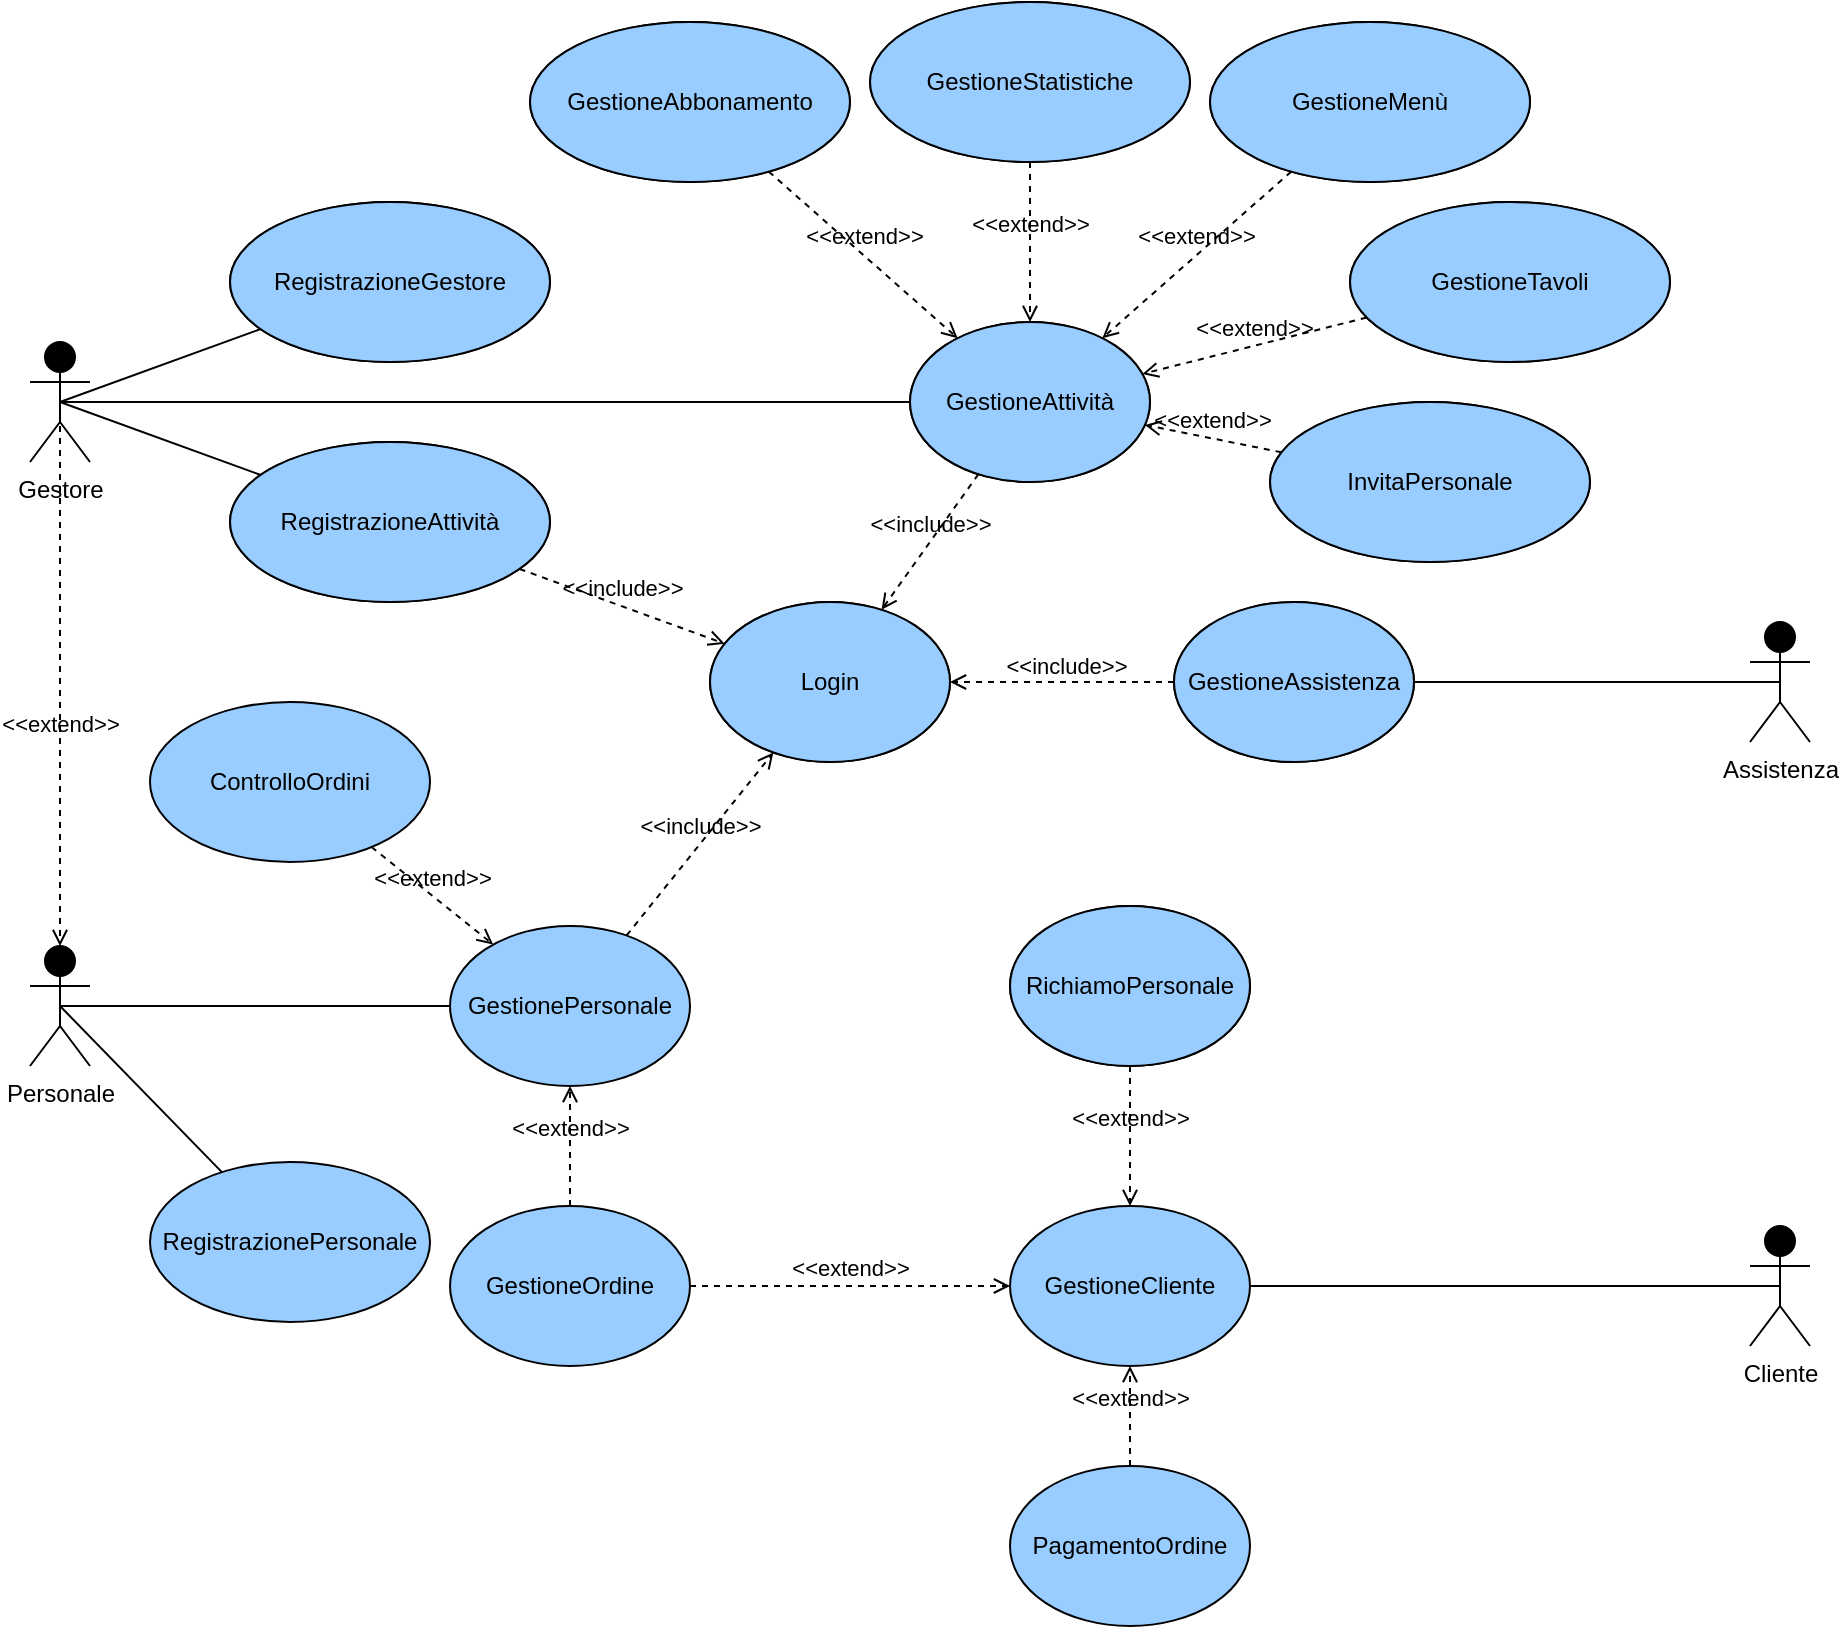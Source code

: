<mxfile version="20.3.0" type="device" pages="2"><diagram name="casi d'uso" id="m--fJ6dyBpGCZlpS3Tpc"><mxGraphModel dx="1422" dy="857" grid="1" gridSize="10" guides="1" tooltips="1" connect="1" arrows="1" fold="1" page="1" pageScale="1" pageWidth="850" pageHeight="1100" math="0" shadow="0"><root><mxCell id="R-chXvm8tJZsDjFJPD1o-0"/><mxCell id="R-chXvm8tJZsDjFJPD1o-1" parent="R-chXvm8tJZsDjFJPD1o-0"/><mxCell id="R-chXvm8tJZsDjFJPD1o-2" value="Cliente" style="shape=umlActor;html=1;verticalLabelPosition=bottom;verticalAlign=top;align=center;fillColor=#000000;" parent="R-chXvm8tJZsDjFJPD1o-1" vertex="1"><mxGeometry x="880" y="672" width="30" height="60" as="geometry"/></mxCell><mxCell id="R-chXvm8tJZsDjFJPD1o-3" value="Personale" style="shape=umlActor;html=1;verticalLabelPosition=bottom;verticalAlign=top;align=center;fillColor=#000000;" parent="R-chXvm8tJZsDjFJPD1o-1" vertex="1"><mxGeometry x="20" y="532" width="30" height="60" as="geometry"/></mxCell><mxCell id="R-chXvm8tJZsDjFJPD1o-4" value="Assistenza" style="shape=umlActor;verticalLabelPosition=bottom;verticalAlign=top;html=1;outlineConnect=0;fillColor=#000000;" parent="R-chXvm8tJZsDjFJPD1o-1" vertex="1"><mxGeometry x="880" y="370" width="30" height="60" as="geometry"/></mxCell><mxCell id="R-chXvm8tJZsDjFJPD1o-5" value="GestioneGestore" style="ellipse;whiteSpace=wrap;html=1;fillColor=#FFFFFF;" parent="R-chXvm8tJZsDjFJPD1o-1" vertex="1"><mxGeometry x="460" y="220" width="120" height="80" as="geometry"/></mxCell><mxCell id="R-chXvm8tJZsDjFJPD1o-6" value="Login" style="ellipse;whiteSpace=wrap;html=1;fillColor=#FFFFFF;" parent="R-chXvm8tJZsDjFJPD1o-1" vertex="1"><mxGeometry x="360" y="360" width="120" height="80" as="geometry"/></mxCell><mxCell id="R-chXvm8tJZsDjFJPD1o-7" value="RegistrazioneGestore" style="ellipse;whiteSpace=wrap;html=1;fillColor=#FFFFFF;" parent="R-chXvm8tJZsDjFJPD1o-1" vertex="1"><mxGeometry x="120" y="160" width="160" height="80" as="geometry"/></mxCell><mxCell id="R-chXvm8tJZsDjFJPD1o-8" value="GestionePersonale" style="ellipse;whiteSpace=wrap;html=1;fillColor=#99CCFF;" parent="R-chXvm8tJZsDjFJPD1o-1" vertex="1"><mxGeometry x="230" y="522" width="120" height="80" as="geometry"/></mxCell><mxCell id="R-chXvm8tJZsDjFJPD1o-9" value="&amp;lt;&amp;lt;include&amp;gt;&amp;gt;" style="html=1;verticalAlign=bottom;labelBackgroundColor=none;endArrow=open;endFill=0;dashed=1;rounded=0;" parent="R-chXvm8tJZsDjFJPD1o-1" source="R-chXvm8tJZsDjFJPD1o-8" target="R-chXvm8tJZsDjFJPD1o-6" edge="1"><mxGeometry width="160" relative="1" as="geometry"><mxPoint x="535" y="90" as="sourcePoint"/><mxPoint x="695" y="90" as="targetPoint"/></mxGeometry></mxCell><mxCell id="R-chXvm8tJZsDjFJPD1o-10" value="&amp;lt;&amp;lt;include&amp;gt;&amp;gt;" style="html=1;verticalAlign=bottom;labelBackgroundColor=none;endArrow=open;endFill=0;dashed=1;rounded=0;" parent="R-chXvm8tJZsDjFJPD1o-1" source="R-chXvm8tJZsDjFJPD1o-5" target="R-chXvm8tJZsDjFJPD1o-6" edge="1"><mxGeometry width="160" relative="1" as="geometry"><mxPoint x="325" y="150" as="sourcePoint"/><mxPoint x="485" y="150" as="targetPoint"/></mxGeometry></mxCell><mxCell id="R-chXvm8tJZsDjFJPD1o-11" value="" style="endArrow=none;html=1;rounded=0;entryX=0.5;entryY=0.5;entryDx=0;entryDy=0;entryPerimeter=0;" parent="R-chXvm8tJZsDjFJPD1o-1" source="R-chXvm8tJZsDjFJPD1o-5" target="R-chXvm8tJZsDjFJPD1o-38" edge="1"><mxGeometry width="50" height="50" relative="1" as="geometry"><mxPoint x="375" y="270" as="sourcePoint"/><mxPoint x="425" y="220" as="targetPoint"/></mxGeometry></mxCell><mxCell id="R-chXvm8tJZsDjFJPD1o-12" value="" style="endArrow=none;html=1;rounded=0;entryX=0.5;entryY=0.5;entryDx=0;entryDy=0;entryPerimeter=0;" parent="R-chXvm8tJZsDjFJPD1o-1" source="R-chXvm8tJZsDjFJPD1o-8" target="R-chXvm8tJZsDjFJPD1o-3" edge="1"><mxGeometry width="50" height="50" relative="1" as="geometry"><mxPoint x="435" y="552" as="sourcePoint"/><mxPoint x="485" y="502" as="targetPoint"/></mxGeometry></mxCell><mxCell id="R-chXvm8tJZsDjFJPD1o-13" value="GestioneCliente" style="ellipse;whiteSpace=wrap;html=1;fillColor=#99CCFF;" parent="R-chXvm8tJZsDjFJPD1o-1" vertex="1"><mxGeometry x="510" y="662" width="120" height="80" as="geometry"/></mxCell><mxCell id="R-chXvm8tJZsDjFJPD1o-14" value="" style="endArrow=none;html=1;rounded=0;exitX=0.5;exitY=0.5;exitDx=0;exitDy=0;exitPerimeter=0;" parent="R-chXvm8tJZsDjFJPD1o-1" source="R-chXvm8tJZsDjFJPD1o-2" target="R-chXvm8tJZsDjFJPD1o-13" edge="1"><mxGeometry width="50" height="50" relative="1" as="geometry"><mxPoint x="435" y="605" as="sourcePoint"/><mxPoint x="485" y="555" as="targetPoint"/></mxGeometry></mxCell><mxCell id="R-chXvm8tJZsDjFJPD1o-15" value="GestioneAssistenza" style="ellipse;whiteSpace=wrap;html=1;fillColor=#FFFFFF;" parent="R-chXvm8tJZsDjFJPD1o-1" vertex="1"><mxGeometry x="592" y="360" width="120" height="80" as="geometry"/></mxCell><mxCell id="R-chXvm8tJZsDjFJPD1o-16" value="" style="endArrow=none;html=1;rounded=0;exitX=0.5;exitY=0.5;exitDx=0;exitDy=0;exitPerimeter=0;" parent="R-chXvm8tJZsDjFJPD1o-1" source="R-chXvm8tJZsDjFJPD1o-4" target="R-chXvm8tJZsDjFJPD1o-15" edge="1"><mxGeometry width="50" height="50" relative="1" as="geometry"><mxPoint x="435" y="510" as="sourcePoint"/><mxPoint x="485" y="460" as="targetPoint"/></mxGeometry></mxCell><mxCell id="R-chXvm8tJZsDjFJPD1o-17" value="&amp;lt;&amp;lt;include&amp;gt;&amp;gt;" style="html=1;verticalAlign=bottom;labelBackgroundColor=none;endArrow=open;endFill=0;dashed=1;rounded=0;" parent="R-chXvm8tJZsDjFJPD1o-1" source="R-chXvm8tJZsDjFJPD1o-15" target="R-chXvm8tJZsDjFJPD1o-6" edge="1"><mxGeometry x="-0.024" y="1" width="160" relative="1" as="geometry"><mxPoint x="515" y="360" as="sourcePoint"/><mxPoint x="675" y="360" as="targetPoint"/><Array as="points"/><mxPoint as="offset"/></mxGeometry></mxCell><mxCell id="R-chXvm8tJZsDjFJPD1o-18" value="GestioneMenù" style="ellipse;whiteSpace=wrap;html=1;fillColor=#FFFFFF;" parent="R-chXvm8tJZsDjFJPD1o-1" vertex="1"><mxGeometry x="610" y="70" width="160" height="80" as="geometry"/></mxCell><mxCell id="R-chXvm8tJZsDjFJPD1o-19" value="RegistrazionePersonale" style="ellipse;whiteSpace=wrap;html=1;fillColor=#99CCFF;" parent="R-chXvm8tJZsDjFJPD1o-1" vertex="1"><mxGeometry x="80" y="640" width="140" height="80" as="geometry"/></mxCell><mxCell id="R-chXvm8tJZsDjFJPD1o-20" value="PagamentoOrdine" style="ellipse;whiteSpace=wrap;html=1;fillColor=#99CCFF;" parent="R-chXvm8tJZsDjFJPD1o-1" vertex="1"><mxGeometry x="510" y="792" width="120" height="80" as="geometry"/></mxCell><mxCell id="R-chXvm8tJZsDjFJPD1o-21" value="&amp;lt;&amp;lt;extend&amp;gt;&amp;gt;" style="html=1;verticalAlign=bottom;labelBackgroundColor=none;endArrow=open;endFill=0;dashed=1;rounded=0;" parent="R-chXvm8tJZsDjFJPD1o-1" source="R-chXvm8tJZsDjFJPD1o-20" target="R-chXvm8tJZsDjFJPD1o-13" edge="1"><mxGeometry width="160" relative="1" as="geometry"><mxPoint x="515" y="722" as="sourcePoint"/><mxPoint x="675" y="722" as="targetPoint"/></mxGeometry></mxCell><mxCell id="R-chXvm8tJZsDjFJPD1o-22" value="RichiamoPersonale" style="ellipse;whiteSpace=wrap;html=1;fillColor=#FFFFFF;" parent="R-chXvm8tJZsDjFJPD1o-1" vertex="1"><mxGeometry x="510" y="512" width="120" height="80" as="geometry"/></mxCell><mxCell id="R-chXvm8tJZsDjFJPD1o-23" value="&amp;lt;&amp;lt;extend&amp;gt;&amp;gt;" style="html=1;verticalAlign=bottom;labelBackgroundColor=none;endArrow=open;endFill=0;dashed=1;rounded=0;" parent="R-chXvm8tJZsDjFJPD1o-1" source="R-chXvm8tJZsDjFJPD1o-22" target="R-chXvm8tJZsDjFJPD1o-13" edge="1"><mxGeometry width="160" relative="1" as="geometry"><mxPoint x="285" y="872" as="sourcePoint"/><mxPoint x="445" y="872" as="targetPoint"/></mxGeometry></mxCell><mxCell id="R-chXvm8tJZsDjFJPD1o-24" value="GestioneOrdine" style="ellipse;whiteSpace=wrap;html=1;fillColor=#99CCFF;" parent="R-chXvm8tJZsDjFJPD1o-1" vertex="1"><mxGeometry x="230" y="662" width="120" height="80" as="geometry"/></mxCell><mxCell id="R-chXvm8tJZsDjFJPD1o-25" value="&amp;lt;&amp;lt;extend&amp;gt;&amp;gt;" style="html=1;verticalAlign=bottom;labelBackgroundColor=none;endArrow=open;endFill=0;dashed=1;rounded=0;" parent="R-chXvm8tJZsDjFJPD1o-1" source="R-chXvm8tJZsDjFJPD1o-24" target="R-chXvm8tJZsDjFJPD1o-8" edge="1"><mxGeometry width="160" relative="1" as="geometry"><mxPoint x="1085" y="392" as="sourcePoint"/><mxPoint x="1245" y="392" as="targetPoint"/></mxGeometry></mxCell><mxCell id="R-chXvm8tJZsDjFJPD1o-26" value="&amp;lt;&amp;lt;extend&amp;gt;&amp;gt;" style="html=1;verticalAlign=bottom;labelBackgroundColor=none;endArrow=open;endFill=0;dashed=1;rounded=0;" parent="R-chXvm8tJZsDjFJPD1o-1" source="R-chXvm8tJZsDjFJPD1o-24" target="R-chXvm8tJZsDjFJPD1o-13" edge="1"><mxGeometry width="160" relative="1" as="geometry"><mxPoint x="543.258" y="772.281" as="sourcePoint"/><mxPoint x="495" y="862" as="targetPoint"/></mxGeometry></mxCell><mxCell id="R-chXvm8tJZsDjFJPD1o-27" value="" style="endArrow=none;html=1;rounded=0;exitX=0.5;exitY=0.5;exitDx=0;exitDy=0;exitPerimeter=0;" parent="R-chXvm8tJZsDjFJPD1o-1" source="R-chXvm8tJZsDjFJPD1o-38" target="R-chXvm8tJZsDjFJPD1o-7" edge="1"><mxGeometry width="50" height="50" relative="1" as="geometry"><mxPoint x="380" y="200" as="sourcePoint"/><mxPoint x="430" y="150" as="targetPoint"/></mxGeometry></mxCell><mxCell id="R-chXvm8tJZsDjFJPD1o-28" value="GestioneAbbonamento" style="ellipse;whiteSpace=wrap;html=1;fillColor=#FFFFFF;" parent="R-chXvm8tJZsDjFJPD1o-1" vertex="1"><mxGeometry x="270" y="70" width="160" height="80" as="geometry"/></mxCell><mxCell id="R-chXvm8tJZsDjFJPD1o-29" value="&amp;lt;&amp;lt;extend&amp;gt;&amp;gt;" style="html=1;verticalAlign=bottom;labelBackgroundColor=none;endArrow=open;endFill=0;dashed=1;rounded=0;" parent="R-chXvm8tJZsDjFJPD1o-1" source="R-chXvm8tJZsDjFJPD1o-18" target="R-chXvm8tJZsDjFJPD1o-5" edge="1"><mxGeometry width="160" relative="1" as="geometry"><mxPoint x="150" y="140" as="sourcePoint"/><mxPoint x="310" y="140" as="targetPoint"/></mxGeometry></mxCell><mxCell id="R-chXvm8tJZsDjFJPD1o-30" value="&amp;lt;&amp;lt;extend&amp;gt;&amp;gt;" style="html=1;verticalAlign=bottom;labelBackgroundColor=none;endArrow=open;endFill=0;dashed=1;rounded=0;" parent="R-chXvm8tJZsDjFJPD1o-1" source="R-chXvm8tJZsDjFJPD1o-28" target="R-chXvm8tJZsDjFJPD1o-5" edge="1"><mxGeometry width="160" relative="1" as="geometry"><mxPoint x="330" y="110" as="sourcePoint"/><mxPoint x="557.574" y="183.716" as="targetPoint"/></mxGeometry></mxCell><mxCell id="R-chXvm8tJZsDjFJPD1o-31" value="RegistrazioneAttività" style="ellipse;whiteSpace=wrap;html=1;fillColor=#FFFFFF;" parent="R-chXvm8tJZsDjFJPD1o-1" vertex="1"><mxGeometry x="120" y="280" width="160" height="80" as="geometry"/></mxCell><mxCell id="R-chXvm8tJZsDjFJPD1o-32" value="&amp;lt;&amp;lt;extend&amp;gt;&amp;gt;" style="html=1;verticalAlign=bottom;labelBackgroundColor=none;endArrow=open;endFill=0;dashed=1;rounded=0;startArrow=none;exitX=0.5;exitY=0.5;exitDx=0;exitDy=0;exitPerimeter=0;entryX=0.5;entryY=0;entryDx=0;entryDy=0;entryPerimeter=0;" parent="R-chXvm8tJZsDjFJPD1o-1" source="R-chXvm8tJZsDjFJPD1o-38" target="R-chXvm8tJZsDjFJPD1o-3" edge="1"><mxGeometry x="0.25" width="160" relative="1" as="geometry"><mxPoint x="45" y="210" as="sourcePoint"/><mxPoint x="45" y="530" as="targetPoint"/><mxPoint as="offset"/></mxGeometry></mxCell><mxCell id="R-chXvm8tJZsDjFJPD1o-33" value="" style="endArrow=none;html=1;rounded=0;exitX=0.5;exitY=0.5;exitDx=0;exitDy=0;exitPerimeter=0;" parent="R-chXvm8tJZsDjFJPD1o-1" source="R-chXvm8tJZsDjFJPD1o-3" target="R-chXvm8tJZsDjFJPD1o-19" edge="1"><mxGeometry width="50" height="50" relative="1" as="geometry"><mxPoint x="50" y="560" as="sourcePoint"/><mxPoint x="330" y="490" as="targetPoint"/></mxGeometry></mxCell><mxCell id="R-chXvm8tJZsDjFJPD1o-34" value="" style="endArrow=none;html=1;rounded=0;exitX=0.5;exitY=0.5;exitDx=0;exitDy=0;exitPerimeter=0;" parent="R-chXvm8tJZsDjFJPD1o-1" source="R-chXvm8tJZsDjFJPD1o-38" target="R-chXvm8tJZsDjFJPD1o-31" edge="1"><mxGeometry width="50" height="50" relative="1" as="geometry"><mxPoint x="60" y="200" as="sourcePoint"/><mxPoint x="110" y="150" as="targetPoint"/></mxGeometry></mxCell><mxCell id="R-chXvm8tJZsDjFJPD1o-35" value="&amp;lt;&amp;lt;include&amp;gt;&amp;gt;" style="html=1;verticalAlign=bottom;labelBackgroundColor=none;endArrow=open;endFill=0;dashed=1;rounded=0;" parent="R-chXvm8tJZsDjFJPD1o-1" source="R-chXvm8tJZsDjFJPD1o-31" target="R-chXvm8tJZsDjFJPD1o-6" edge="1"><mxGeometry width="160" relative="1" as="geometry"><mxPoint x="230" y="320" as="sourcePoint"/><mxPoint x="390" y="320" as="targetPoint"/></mxGeometry></mxCell><mxCell id="R-chXvm8tJZsDjFJPD1o-36" value="GestioneStatistiche" style="ellipse;whiteSpace=wrap;html=1;fillColor=#FFFFFF;" parent="R-chXvm8tJZsDjFJPD1o-1" vertex="1"><mxGeometry x="440" y="60" width="160" height="80" as="geometry"/></mxCell><mxCell id="R-chXvm8tJZsDjFJPD1o-37" value="GestioneTavoli" style="ellipse;whiteSpace=wrap;html=1;fillColor=#FFFFFF;" parent="R-chXvm8tJZsDjFJPD1o-1" vertex="1"><mxGeometry x="680" y="160" width="160" height="80" as="geometry"/></mxCell><mxCell id="R-chXvm8tJZsDjFJPD1o-38" value="Gestore" style="shape=umlActor;html=1;verticalLabelPosition=bottom;verticalAlign=top;align=center;fillColor=#000000;" parent="R-chXvm8tJZsDjFJPD1o-1" vertex="1"><mxGeometry x="20" y="230" width="30" height="60" as="geometry"/></mxCell><mxCell id="R-chXvm8tJZsDjFJPD1o-39" value="&amp;lt;&amp;lt;extend&amp;gt;&amp;gt;" style="html=1;verticalAlign=bottom;labelBackgroundColor=none;endArrow=open;endFill=0;dashed=1;rounded=0;" parent="R-chXvm8tJZsDjFJPD1o-1" source="R-chXvm8tJZsDjFJPD1o-36" target="R-chXvm8tJZsDjFJPD1o-5" edge="1"><mxGeometry width="160" relative="1" as="geometry"><mxPoint x="570" y="120" as="sourcePoint"/><mxPoint x="540.532" y="230.621" as="targetPoint"/></mxGeometry></mxCell><mxCell id="R-chXvm8tJZsDjFJPD1o-40" value="&amp;lt;&amp;lt;extend&amp;gt;&amp;gt;" style="html=1;verticalAlign=bottom;labelBackgroundColor=none;endArrow=open;endFill=0;dashed=1;rounded=0;" parent="R-chXvm8tJZsDjFJPD1o-1" source="R-chXvm8tJZsDjFJPD1o-37" target="R-chXvm8tJZsDjFJPD1o-5" edge="1"><mxGeometry width="160" relative="1" as="geometry"><mxPoint x="339.47" y="119.38" as="sourcePoint"/><mxPoint x="310.002" y="230.001" as="targetPoint"/></mxGeometry></mxCell><mxCell id="R-chXvm8tJZsDjFJPD1o-41" value="InvitaPersonale" style="ellipse;whiteSpace=wrap;html=1;fillColor=#FFFFFF;" parent="R-chXvm8tJZsDjFJPD1o-1" vertex="1"><mxGeometry x="640" y="260" width="160" height="80" as="geometry"/></mxCell><mxCell id="R-chXvm8tJZsDjFJPD1o-42" value="&amp;lt;&amp;lt;extend&amp;gt;&amp;gt;" style="html=1;verticalAlign=bottom;labelBackgroundColor=none;endArrow=open;endFill=0;dashed=1;rounded=0;" parent="R-chXvm8tJZsDjFJPD1o-1" source="R-chXvm8tJZsDjFJPD1o-41" target="R-chXvm8tJZsDjFJPD1o-5" edge="1"><mxGeometry width="160" relative="1" as="geometry"><mxPoint x="750" y="120" as="sourcePoint"/><mxPoint x="572.426" y="241.716" as="targetPoint"/></mxGeometry></mxCell><mxCell id="1e_6Cu_gZYQfhBOKaaCU-0" value="GestioneAbbonamento" style="ellipse;whiteSpace=wrap;html=1;fillColor=#99CCFF;" parent="R-chXvm8tJZsDjFJPD1o-1" vertex="1"><mxGeometry x="270" y="70" width="160" height="80" as="geometry"/></mxCell><mxCell id="1e_6Cu_gZYQfhBOKaaCU-1" value="RegistrazioneGestore" style="ellipse;whiteSpace=wrap;html=1;fillColor=#99CCFF;" parent="R-chXvm8tJZsDjFJPD1o-1" vertex="1"><mxGeometry x="120" y="160" width="160" height="80" as="geometry"/></mxCell><mxCell id="1e_6Cu_gZYQfhBOKaaCU-2" value="GestioneStatistiche" style="ellipse;whiteSpace=wrap;html=1;fillColor=#99CCFF;" parent="R-chXvm8tJZsDjFJPD1o-1" vertex="1"><mxGeometry x="440" y="60" width="160" height="80" as="geometry"/></mxCell><mxCell id="1e_6Cu_gZYQfhBOKaaCU-3" value="GestioneMenù" style="ellipse;whiteSpace=wrap;html=1;fillColor=#99CCFF;" parent="R-chXvm8tJZsDjFJPD1o-1" vertex="1"><mxGeometry x="610" y="70" width="160" height="80" as="geometry"/></mxCell><mxCell id="1e_6Cu_gZYQfhBOKaaCU-4" value="GestioneTavoli" style="ellipse;whiteSpace=wrap;html=1;fillColor=#99CCFF;" parent="R-chXvm8tJZsDjFJPD1o-1" vertex="1"><mxGeometry x="680" y="160" width="160" height="80" as="geometry"/></mxCell><mxCell id="1e_6Cu_gZYQfhBOKaaCU-5" value="InvitaPersonale" style="ellipse;whiteSpace=wrap;html=1;fillColor=#99CCFF;" parent="R-chXvm8tJZsDjFJPD1o-1" vertex="1"><mxGeometry x="640" y="260" width="160" height="80" as="geometry"/></mxCell><mxCell id="1e_6Cu_gZYQfhBOKaaCU-6" value="GestioneAttività" style="ellipse;whiteSpace=wrap;html=1;fillColor=#99CCFF;" parent="R-chXvm8tJZsDjFJPD1o-1" vertex="1"><mxGeometry x="460" y="220" width="120" height="80" as="geometry"/></mxCell><mxCell id="1e_6Cu_gZYQfhBOKaaCU-7" value="Login" style="ellipse;whiteSpace=wrap;html=1;fillColor=#99CCFF;" parent="R-chXvm8tJZsDjFJPD1o-1" vertex="1"><mxGeometry x="360" y="360" width="120" height="80" as="geometry"/></mxCell><mxCell id="1e_6Cu_gZYQfhBOKaaCU-8" value="RegistrazioneAttività" style="ellipse;whiteSpace=wrap;html=1;fillColor=#99CCFF;" parent="R-chXvm8tJZsDjFJPD1o-1" vertex="1"><mxGeometry x="120" y="280" width="160" height="80" as="geometry"/></mxCell><mxCell id="1e_6Cu_gZYQfhBOKaaCU-9" value="GestioneAssistenza" style="ellipse;whiteSpace=wrap;html=1;fillColor=#99CCFF;" parent="R-chXvm8tJZsDjFJPD1o-1" vertex="1"><mxGeometry x="592" y="360" width="120" height="80" as="geometry"/></mxCell><mxCell id="1e_6Cu_gZYQfhBOKaaCU-10" value="RichiamoPersonale" style="ellipse;whiteSpace=wrap;html=1;fillColor=#99CCFF;" parent="R-chXvm8tJZsDjFJPD1o-1" vertex="1"><mxGeometry x="510" y="512" width="120" height="80" as="geometry"/></mxCell><mxCell id="uwCjOsHLCILg8CYenjnw-0" value="ControlloOrdini" style="ellipse;whiteSpace=wrap;html=1;fillColor=#99CCFF;" parent="R-chXvm8tJZsDjFJPD1o-1" vertex="1"><mxGeometry x="80" y="410" width="140" height="80" as="geometry"/></mxCell><mxCell id="uwCjOsHLCILg8CYenjnw-1" value="&amp;lt;&amp;lt;extend&amp;gt;&amp;gt;" style="html=1;verticalAlign=bottom;labelBackgroundColor=none;endArrow=open;endFill=0;dashed=1;rounded=0;" parent="R-chXvm8tJZsDjFJPD1o-1" source="uwCjOsHLCILg8CYenjnw-0" target="R-chXvm8tJZsDjFJPD1o-8" edge="1"><mxGeometry width="160" relative="1" as="geometry"><mxPoint x="340" y="540" as="sourcePoint"/><mxPoint x="200" y="510" as="targetPoint"/></mxGeometry></mxCell></root></mxGraphModel></diagram><diagram name="casi d'uso aggiornati" id="CDhYGP5mQ-E72Jc2Rz7u"><mxGraphModel dx="1422" dy="857" grid="1" gridSize="10" guides="1" tooltips="1" connect="1" arrows="1" fold="1" page="1" pageScale="1" pageWidth="850" pageHeight="1100" math="0" shadow="0"><root><mxCell id="wJw9Dfj5leHfy_WpCcXi-0"/><mxCell id="wJw9Dfj5leHfy_WpCcXi-1" parent="wJw9Dfj5leHfy_WpCcXi-0"/><mxCell id="wJw9Dfj5leHfy_WpCcXi-2" value="Cliente" style="shape=umlActor;html=1;verticalLabelPosition=bottom;verticalAlign=top;align=center;fillColor=#000000;" parent="wJw9Dfj5leHfy_WpCcXi-1" vertex="1"><mxGeometry x="880" y="672" width="30" height="60" as="geometry"/></mxCell><mxCell id="wJw9Dfj5leHfy_WpCcXi-3" value="Personale" style="shape=umlActor;html=1;verticalLabelPosition=bottom;verticalAlign=top;align=center;fillColor=#000000;" parent="wJw9Dfj5leHfy_WpCcXi-1" vertex="1"><mxGeometry x="20" y="532" width="30" height="60" as="geometry"/></mxCell><mxCell id="wJw9Dfj5leHfy_WpCcXi-4" value="Assistenza" style="shape=umlActor;verticalLabelPosition=bottom;verticalAlign=top;html=1;outlineConnect=0;fillColor=#000000;" parent="wJw9Dfj5leHfy_WpCcXi-1" vertex="1"><mxGeometry x="880" y="370" width="30" height="60" as="geometry"/></mxCell><mxCell id="wJw9Dfj5leHfy_WpCcXi-5" value="GestioneGestore" style="ellipse;whiteSpace=wrap;html=1;fillColor=#FFFFFF;" parent="wJw9Dfj5leHfy_WpCcXi-1" vertex="1"><mxGeometry x="460" y="220" width="120" height="80" as="geometry"/></mxCell><mxCell id="wJw9Dfj5leHfy_WpCcXi-6" value="Login" style="ellipse;whiteSpace=wrap;html=1;fillColor=#FFFFFF;" parent="wJw9Dfj5leHfy_WpCcXi-1" vertex="1"><mxGeometry x="360" y="360" width="120" height="80" as="geometry"/></mxCell><mxCell id="wJw9Dfj5leHfy_WpCcXi-7" value="RegistrazioneGestore" style="ellipse;whiteSpace=wrap;html=1;fillColor=#FFFFFF;" parent="wJw9Dfj5leHfy_WpCcXi-1" vertex="1"><mxGeometry x="120" y="160" width="160" height="80" as="geometry"/></mxCell><mxCell id="wJw9Dfj5leHfy_WpCcXi-8" value="GestionePersonale" style="ellipse;whiteSpace=wrap;html=1;fillColor=#99CCFF;" parent="wJw9Dfj5leHfy_WpCcXi-1" vertex="1"><mxGeometry x="230" y="522" width="120" height="80" as="geometry"/></mxCell><mxCell id="wJw9Dfj5leHfy_WpCcXi-9" value="&amp;lt;&amp;lt;include&amp;gt;&amp;gt;" style="html=1;verticalAlign=bottom;labelBackgroundColor=none;endArrow=open;endFill=0;dashed=1;rounded=0;" parent="wJw9Dfj5leHfy_WpCcXi-1" source="wJw9Dfj5leHfy_WpCcXi-8" target="wJw9Dfj5leHfy_WpCcXi-6" edge="1"><mxGeometry width="160" relative="1" as="geometry"><mxPoint x="535" y="90" as="sourcePoint"/><mxPoint x="695" y="90" as="targetPoint"/></mxGeometry></mxCell><mxCell id="wJw9Dfj5leHfy_WpCcXi-10" value="&amp;lt;&amp;lt;include&amp;gt;&amp;gt;" style="html=1;verticalAlign=bottom;labelBackgroundColor=none;endArrow=open;endFill=0;dashed=1;rounded=0;" parent="wJw9Dfj5leHfy_WpCcXi-1" source="wJw9Dfj5leHfy_WpCcXi-5" target="wJw9Dfj5leHfy_WpCcXi-6" edge="1"><mxGeometry width="160" relative="1" as="geometry"><mxPoint x="325" y="150" as="sourcePoint"/><mxPoint x="485" y="150" as="targetPoint"/></mxGeometry></mxCell><mxCell id="wJw9Dfj5leHfy_WpCcXi-11" value="" style="endArrow=none;html=1;rounded=0;entryX=0.5;entryY=0.5;entryDx=0;entryDy=0;entryPerimeter=0;" parent="wJw9Dfj5leHfy_WpCcXi-1" source="wJw9Dfj5leHfy_WpCcXi-5" target="wJw9Dfj5leHfy_WpCcXi-38" edge="1"><mxGeometry width="50" height="50" relative="1" as="geometry"><mxPoint x="375" y="270" as="sourcePoint"/><mxPoint x="425" y="220" as="targetPoint"/></mxGeometry></mxCell><mxCell id="wJw9Dfj5leHfy_WpCcXi-12" value="" style="endArrow=none;html=1;rounded=0;entryX=0.5;entryY=0.5;entryDx=0;entryDy=0;entryPerimeter=0;" parent="wJw9Dfj5leHfy_WpCcXi-1" source="wJw9Dfj5leHfy_WpCcXi-8" target="wJw9Dfj5leHfy_WpCcXi-3" edge="1"><mxGeometry width="50" height="50" relative="1" as="geometry"><mxPoint x="435" y="552" as="sourcePoint"/><mxPoint x="485" y="502" as="targetPoint"/></mxGeometry></mxCell><mxCell id="wJw9Dfj5leHfy_WpCcXi-13" value="GestioneCliente" style="ellipse;whiteSpace=wrap;html=1;fillColor=#99CCFF;" parent="wJw9Dfj5leHfy_WpCcXi-1" vertex="1"><mxGeometry x="510" y="662" width="120" height="80" as="geometry"/></mxCell><mxCell id="wJw9Dfj5leHfy_WpCcXi-14" value="" style="endArrow=none;html=1;rounded=0;exitX=0.5;exitY=0.5;exitDx=0;exitDy=0;exitPerimeter=0;" parent="wJw9Dfj5leHfy_WpCcXi-1" source="wJw9Dfj5leHfy_WpCcXi-2" target="wJw9Dfj5leHfy_WpCcXi-13" edge="1"><mxGeometry width="50" height="50" relative="1" as="geometry"><mxPoint x="435" y="605" as="sourcePoint"/><mxPoint x="485" y="555" as="targetPoint"/></mxGeometry></mxCell><mxCell id="wJw9Dfj5leHfy_WpCcXi-15" value="GestioneAssistenza" style="ellipse;whiteSpace=wrap;html=1;fillColor=#FFFFFF;" parent="wJw9Dfj5leHfy_WpCcXi-1" vertex="1"><mxGeometry x="592" y="360" width="120" height="80" as="geometry"/></mxCell><mxCell id="wJw9Dfj5leHfy_WpCcXi-16" value="" style="endArrow=none;html=1;rounded=0;exitX=0.5;exitY=0.5;exitDx=0;exitDy=0;exitPerimeter=0;" parent="wJw9Dfj5leHfy_WpCcXi-1" source="wJw9Dfj5leHfy_WpCcXi-4" target="wJw9Dfj5leHfy_WpCcXi-15" edge="1"><mxGeometry width="50" height="50" relative="1" as="geometry"><mxPoint x="435" y="510" as="sourcePoint"/><mxPoint x="485" y="460" as="targetPoint"/></mxGeometry></mxCell><mxCell id="wJw9Dfj5leHfy_WpCcXi-17" value="&amp;lt;&amp;lt;include&amp;gt;&amp;gt;" style="html=1;verticalAlign=bottom;labelBackgroundColor=none;endArrow=open;endFill=0;dashed=1;rounded=0;" parent="wJw9Dfj5leHfy_WpCcXi-1" source="wJw9Dfj5leHfy_WpCcXi-15" target="wJw9Dfj5leHfy_WpCcXi-6" edge="1"><mxGeometry x="-0.024" y="1" width="160" relative="1" as="geometry"><mxPoint x="515" y="360" as="sourcePoint"/><mxPoint x="675" y="360" as="targetPoint"/><Array as="points"/><mxPoint as="offset"/></mxGeometry></mxCell><mxCell id="wJw9Dfj5leHfy_WpCcXi-18" value="GestioneMenù" style="ellipse;whiteSpace=wrap;html=1;fillColor=#FFFFFF;" parent="wJw9Dfj5leHfy_WpCcXi-1" vertex="1"><mxGeometry x="610" y="70" width="160" height="80" as="geometry"/></mxCell><mxCell id="wJw9Dfj5leHfy_WpCcXi-19" value="RegistrazionePersonale" style="ellipse;whiteSpace=wrap;html=1;fillColor=#99CCFF;" parent="wJw9Dfj5leHfy_WpCcXi-1" vertex="1"><mxGeometry x="80" y="640" width="140" height="80" as="geometry"/></mxCell><mxCell id="wJw9Dfj5leHfy_WpCcXi-20" value="PagamentoOrdine" style="ellipse;whiteSpace=wrap;html=1;fillColor=#99CCFF;" parent="wJw9Dfj5leHfy_WpCcXi-1" vertex="1"><mxGeometry x="510" y="792" width="120" height="80" as="geometry"/></mxCell><mxCell id="wJw9Dfj5leHfy_WpCcXi-21" value="&amp;lt;&amp;lt;extend&amp;gt;&amp;gt;" style="html=1;verticalAlign=bottom;labelBackgroundColor=none;endArrow=open;endFill=0;dashed=1;rounded=0;" parent="wJw9Dfj5leHfy_WpCcXi-1" source="wJw9Dfj5leHfy_WpCcXi-20" target="wJw9Dfj5leHfy_WpCcXi-13" edge="1"><mxGeometry width="160" relative="1" as="geometry"><mxPoint x="515" y="722" as="sourcePoint"/><mxPoint x="675" y="722" as="targetPoint"/></mxGeometry></mxCell><mxCell id="wJw9Dfj5leHfy_WpCcXi-22" value="RichiamoPersonale" style="ellipse;whiteSpace=wrap;html=1;fillColor=#FFFFFF;" parent="wJw9Dfj5leHfy_WpCcXi-1" vertex="1"><mxGeometry x="510" y="512" width="120" height="80" as="geometry"/></mxCell><mxCell id="wJw9Dfj5leHfy_WpCcXi-23" value="&amp;lt;&amp;lt;extend&amp;gt;&amp;gt;" style="html=1;verticalAlign=bottom;labelBackgroundColor=none;endArrow=open;endFill=0;dashed=1;rounded=0;" parent="wJw9Dfj5leHfy_WpCcXi-1" source="wJw9Dfj5leHfy_WpCcXi-22" target="wJw9Dfj5leHfy_WpCcXi-13" edge="1"><mxGeometry width="160" relative="1" as="geometry"><mxPoint x="285" y="872" as="sourcePoint"/><mxPoint x="445" y="872" as="targetPoint"/></mxGeometry></mxCell><mxCell id="wJw9Dfj5leHfy_WpCcXi-24" value="GestioneOrdine" style="ellipse;whiteSpace=wrap;html=1;fillColor=#99CCFF;" parent="wJw9Dfj5leHfy_WpCcXi-1" vertex="1"><mxGeometry x="230" y="662" width="120" height="80" as="geometry"/></mxCell><mxCell id="wJw9Dfj5leHfy_WpCcXi-25" value="&amp;lt;&amp;lt;extend&amp;gt;&amp;gt;" style="html=1;verticalAlign=bottom;labelBackgroundColor=none;endArrow=open;endFill=0;dashed=1;rounded=0;" parent="wJw9Dfj5leHfy_WpCcXi-1" source="wJw9Dfj5leHfy_WpCcXi-24" target="wJw9Dfj5leHfy_WpCcXi-8" edge="1"><mxGeometry width="160" relative="1" as="geometry"><mxPoint x="1085" y="392" as="sourcePoint"/><mxPoint x="1245" y="392" as="targetPoint"/></mxGeometry></mxCell><mxCell id="wJw9Dfj5leHfy_WpCcXi-26" value="&amp;lt;&amp;lt;extend&amp;gt;&amp;gt;" style="html=1;verticalAlign=bottom;labelBackgroundColor=none;endArrow=open;endFill=0;dashed=1;rounded=0;" parent="wJw9Dfj5leHfy_WpCcXi-1" source="wJw9Dfj5leHfy_WpCcXi-24" target="wJw9Dfj5leHfy_WpCcXi-13" edge="1"><mxGeometry width="160" relative="1" as="geometry"><mxPoint x="543.258" y="772.281" as="sourcePoint"/><mxPoint x="495" y="862" as="targetPoint"/></mxGeometry></mxCell><mxCell id="wJw9Dfj5leHfy_WpCcXi-27" value="" style="endArrow=none;html=1;rounded=0;exitX=0.5;exitY=0.5;exitDx=0;exitDy=0;exitPerimeter=0;" parent="wJw9Dfj5leHfy_WpCcXi-1" source="wJw9Dfj5leHfy_WpCcXi-38" target="wJw9Dfj5leHfy_WpCcXi-7" edge="1"><mxGeometry width="50" height="50" relative="1" as="geometry"><mxPoint x="380" y="200" as="sourcePoint"/><mxPoint x="430" y="150" as="targetPoint"/></mxGeometry></mxCell><mxCell id="wJw9Dfj5leHfy_WpCcXi-28" value="GestioneAbbonamento" style="ellipse;whiteSpace=wrap;html=1;fillColor=#FFFFFF;" parent="wJw9Dfj5leHfy_WpCcXi-1" vertex="1"><mxGeometry x="270" y="70" width="160" height="80" as="geometry"/></mxCell><mxCell id="wJw9Dfj5leHfy_WpCcXi-29" value="&amp;lt;&amp;lt;extend&amp;gt;&amp;gt;" style="html=1;verticalAlign=bottom;labelBackgroundColor=none;endArrow=open;endFill=0;dashed=1;rounded=0;" parent="wJw9Dfj5leHfy_WpCcXi-1" source="wJw9Dfj5leHfy_WpCcXi-18" target="wJw9Dfj5leHfy_WpCcXi-5" edge="1"><mxGeometry width="160" relative="1" as="geometry"><mxPoint x="150" y="140" as="sourcePoint"/><mxPoint x="310" y="140" as="targetPoint"/></mxGeometry></mxCell><mxCell id="wJw9Dfj5leHfy_WpCcXi-30" value="&amp;lt;&amp;lt;extend&amp;gt;&amp;gt;" style="html=1;verticalAlign=bottom;labelBackgroundColor=none;endArrow=open;endFill=0;dashed=1;rounded=0;" parent="wJw9Dfj5leHfy_WpCcXi-1" source="wJw9Dfj5leHfy_WpCcXi-28" target="wJw9Dfj5leHfy_WpCcXi-5" edge="1"><mxGeometry width="160" relative="1" as="geometry"><mxPoint x="330" y="110" as="sourcePoint"/><mxPoint x="557.574" y="183.716" as="targetPoint"/></mxGeometry></mxCell><mxCell id="wJw9Dfj5leHfy_WpCcXi-31" value="RegistrazioneAttività" style="ellipse;whiteSpace=wrap;html=1;fillColor=#FFFFFF;" parent="wJw9Dfj5leHfy_WpCcXi-1" vertex="1"><mxGeometry x="120" y="280" width="160" height="80" as="geometry"/></mxCell><mxCell id="wJw9Dfj5leHfy_WpCcXi-32" value="&amp;lt;&amp;lt;extend&amp;gt;&amp;gt;" style="html=1;verticalAlign=bottom;labelBackgroundColor=none;endArrow=open;endFill=0;dashed=1;rounded=0;startArrow=none;exitX=0.5;exitY=0.5;exitDx=0;exitDy=0;exitPerimeter=0;entryX=0.5;entryY=0;entryDx=0;entryDy=0;entryPerimeter=0;" parent="wJw9Dfj5leHfy_WpCcXi-1" source="wJw9Dfj5leHfy_WpCcXi-38" target="wJw9Dfj5leHfy_WpCcXi-3" edge="1"><mxGeometry x="0.25" width="160" relative="1" as="geometry"><mxPoint x="45" y="210" as="sourcePoint"/><mxPoint x="45" y="530" as="targetPoint"/><mxPoint as="offset"/></mxGeometry></mxCell><mxCell id="wJw9Dfj5leHfy_WpCcXi-33" value="" style="endArrow=none;html=1;rounded=0;exitX=0.5;exitY=0.5;exitDx=0;exitDy=0;exitPerimeter=0;" parent="wJw9Dfj5leHfy_WpCcXi-1" source="wJw9Dfj5leHfy_WpCcXi-3" target="wJw9Dfj5leHfy_WpCcXi-19" edge="1"><mxGeometry width="50" height="50" relative="1" as="geometry"><mxPoint x="50" y="560" as="sourcePoint"/><mxPoint x="330" y="490" as="targetPoint"/></mxGeometry></mxCell><mxCell id="wJw9Dfj5leHfy_WpCcXi-34" value="" style="endArrow=none;html=1;rounded=0;exitX=0.5;exitY=0.5;exitDx=0;exitDy=0;exitPerimeter=0;" parent="wJw9Dfj5leHfy_WpCcXi-1" source="wJw9Dfj5leHfy_WpCcXi-38" target="wJw9Dfj5leHfy_WpCcXi-31" edge="1"><mxGeometry width="50" height="50" relative="1" as="geometry"><mxPoint x="60" y="200" as="sourcePoint"/><mxPoint x="110" y="150" as="targetPoint"/></mxGeometry></mxCell><mxCell id="wJw9Dfj5leHfy_WpCcXi-35" value="&amp;lt;&amp;lt;include&amp;gt;&amp;gt;" style="html=1;verticalAlign=bottom;labelBackgroundColor=none;endArrow=open;endFill=0;dashed=1;rounded=0;" parent="wJw9Dfj5leHfy_WpCcXi-1" source="wJw9Dfj5leHfy_WpCcXi-31" target="wJw9Dfj5leHfy_WpCcXi-6" edge="1"><mxGeometry width="160" relative="1" as="geometry"><mxPoint x="230" y="320" as="sourcePoint"/><mxPoint x="390" y="320" as="targetPoint"/></mxGeometry></mxCell><mxCell id="wJw9Dfj5leHfy_WpCcXi-36" value="GestioneStatistiche" style="ellipse;whiteSpace=wrap;html=1;fillColor=#FFFFFF;" parent="wJw9Dfj5leHfy_WpCcXi-1" vertex="1"><mxGeometry x="440" y="60" width="160" height="80" as="geometry"/></mxCell><mxCell id="wJw9Dfj5leHfy_WpCcXi-37" value="GestioneTavoli" style="ellipse;whiteSpace=wrap;html=1;fillColor=#FFFFFF;" parent="wJw9Dfj5leHfy_WpCcXi-1" vertex="1"><mxGeometry x="680" y="160" width="160" height="80" as="geometry"/></mxCell><mxCell id="wJw9Dfj5leHfy_WpCcXi-38" value="Gestore" style="shape=umlActor;html=1;verticalLabelPosition=bottom;verticalAlign=top;align=center;fillColor=#000000;" parent="wJw9Dfj5leHfy_WpCcXi-1" vertex="1"><mxGeometry x="20" y="230" width="30" height="60" as="geometry"/></mxCell><mxCell id="wJw9Dfj5leHfy_WpCcXi-39" value="&amp;lt;&amp;lt;extend&amp;gt;&amp;gt;" style="html=1;verticalAlign=bottom;labelBackgroundColor=none;endArrow=open;endFill=0;dashed=1;rounded=0;" parent="wJw9Dfj5leHfy_WpCcXi-1" source="wJw9Dfj5leHfy_WpCcXi-36" target="wJw9Dfj5leHfy_WpCcXi-5" edge="1"><mxGeometry width="160" relative="1" as="geometry"><mxPoint x="570" y="120" as="sourcePoint"/><mxPoint x="540.532" y="230.621" as="targetPoint"/></mxGeometry></mxCell><mxCell id="wJw9Dfj5leHfy_WpCcXi-40" value="&amp;lt;&amp;lt;extend&amp;gt;&amp;gt;" style="html=1;verticalAlign=bottom;labelBackgroundColor=none;endArrow=open;endFill=0;dashed=1;rounded=0;" parent="wJw9Dfj5leHfy_WpCcXi-1" source="wJw9Dfj5leHfy_WpCcXi-37" target="wJw9Dfj5leHfy_WpCcXi-5" edge="1"><mxGeometry width="160" relative="1" as="geometry"><mxPoint x="339.47" y="119.38" as="sourcePoint"/><mxPoint x="310.002" y="230.001" as="targetPoint"/></mxGeometry></mxCell><mxCell id="wJw9Dfj5leHfy_WpCcXi-41" value="InvitaPersonale" style="ellipse;whiteSpace=wrap;html=1;fillColor=#FFFFFF;" parent="wJw9Dfj5leHfy_WpCcXi-1" vertex="1"><mxGeometry x="640" y="260" width="160" height="80" as="geometry"/></mxCell><mxCell id="wJw9Dfj5leHfy_WpCcXi-42" value="&amp;lt;&amp;lt;extend&amp;gt;&amp;gt;" style="html=1;verticalAlign=bottom;labelBackgroundColor=none;endArrow=open;endFill=0;dashed=1;rounded=0;" parent="wJw9Dfj5leHfy_WpCcXi-1" source="wJw9Dfj5leHfy_WpCcXi-41" target="wJw9Dfj5leHfy_WpCcXi-5" edge="1"><mxGeometry width="160" relative="1" as="geometry"><mxPoint x="750" y="120" as="sourcePoint"/><mxPoint x="572.426" y="241.716" as="targetPoint"/></mxGeometry></mxCell><mxCell id="wJw9Dfj5leHfy_WpCcXi-43" value="GestioneAbbonamento" style="ellipse;whiteSpace=wrap;html=1;fillColor=#99CCFF;" parent="wJw9Dfj5leHfy_WpCcXi-1" vertex="1"><mxGeometry x="270" y="70" width="160" height="80" as="geometry"/></mxCell><mxCell id="wJw9Dfj5leHfy_WpCcXi-44" value="RegistrazioneGestore" style="ellipse;whiteSpace=wrap;html=1;fillColor=#99CCFF;" parent="wJw9Dfj5leHfy_WpCcXi-1" vertex="1"><mxGeometry x="120" y="160" width="160" height="80" as="geometry"/></mxCell><mxCell id="wJw9Dfj5leHfy_WpCcXi-45" value="GestioneStatistiche" style="ellipse;whiteSpace=wrap;html=1;fillColor=#99CCFF;" parent="wJw9Dfj5leHfy_WpCcXi-1" vertex="1"><mxGeometry x="440" y="60" width="160" height="80" as="geometry"/></mxCell><mxCell id="wJw9Dfj5leHfy_WpCcXi-46" value="GestioneMenù" style="ellipse;whiteSpace=wrap;html=1;fillColor=#99CCFF;" parent="wJw9Dfj5leHfy_WpCcXi-1" vertex="1"><mxGeometry x="610" y="70" width="160" height="80" as="geometry"/></mxCell><mxCell id="wJw9Dfj5leHfy_WpCcXi-47" value="GestioneTavoli" style="ellipse;whiteSpace=wrap;html=1;fillColor=#99CCFF;" parent="wJw9Dfj5leHfy_WpCcXi-1" vertex="1"><mxGeometry x="680" y="160" width="160" height="80" as="geometry"/></mxCell><mxCell id="wJw9Dfj5leHfy_WpCcXi-48" value="InvitaPersonale" style="ellipse;whiteSpace=wrap;html=1;fillColor=#99CCFF;" parent="wJw9Dfj5leHfy_WpCcXi-1" vertex="1"><mxGeometry x="640" y="260" width="160" height="80" as="geometry"/></mxCell><mxCell id="wJw9Dfj5leHfy_WpCcXi-49" value="GestioneAttività" style="ellipse;whiteSpace=wrap;html=1;fillColor=#99CCFF;" parent="wJw9Dfj5leHfy_WpCcXi-1" vertex="1"><mxGeometry x="460" y="220" width="120" height="80" as="geometry"/></mxCell><mxCell id="wJw9Dfj5leHfy_WpCcXi-50" value="Login" style="ellipse;whiteSpace=wrap;html=1;fillColor=#99CCFF;" parent="wJw9Dfj5leHfy_WpCcXi-1" vertex="1"><mxGeometry x="360" y="360" width="120" height="80" as="geometry"/></mxCell><mxCell id="wJw9Dfj5leHfy_WpCcXi-51" value="RegistrazioneAttività" style="ellipse;whiteSpace=wrap;html=1;fillColor=#99CCFF;" parent="wJw9Dfj5leHfy_WpCcXi-1" vertex="1"><mxGeometry x="120" y="280" width="160" height="80" as="geometry"/></mxCell><mxCell id="wJw9Dfj5leHfy_WpCcXi-52" value="GestioneAssistenza" style="ellipse;whiteSpace=wrap;html=1;fillColor=#99CCFF;" parent="wJw9Dfj5leHfy_WpCcXi-1" vertex="1"><mxGeometry x="592" y="360" width="120" height="80" as="geometry"/></mxCell><mxCell id="wJw9Dfj5leHfy_WpCcXi-53" value="RichiamoPersonale" style="ellipse;whiteSpace=wrap;html=1;fillColor=#99CCFF;" parent="wJw9Dfj5leHfy_WpCcXi-1" vertex="1"><mxGeometry x="510" y="512" width="120" height="80" as="geometry"/></mxCell><mxCell id="wJw9Dfj5leHfy_WpCcXi-54" value="ControlloOrdini" style="ellipse;whiteSpace=wrap;html=1;fillColor=#99CCFF;" parent="wJw9Dfj5leHfy_WpCcXi-1" vertex="1"><mxGeometry x="80" y="410" width="140" height="80" as="geometry"/></mxCell><mxCell id="wJw9Dfj5leHfy_WpCcXi-55" value="&amp;lt;&amp;lt;extend&amp;gt;&amp;gt;" style="html=1;verticalAlign=bottom;labelBackgroundColor=none;endArrow=open;endFill=0;dashed=1;rounded=0;" parent="wJw9Dfj5leHfy_WpCcXi-1" source="wJw9Dfj5leHfy_WpCcXi-54" target="wJw9Dfj5leHfy_WpCcXi-8" edge="1"><mxGeometry width="160" relative="1" as="geometry"><mxPoint x="340" y="540" as="sourcePoint"/><mxPoint x="200" y="510" as="targetPoint"/></mxGeometry></mxCell><mxCell id="nrMNchRhOFndj7rtNF9e-0" value="VisualizzaLog" style="ellipse;whiteSpace=wrap;html=1;fillColor=#99CCFF;" parent="wJw9Dfj5leHfy_WpCcXi-1" vertex="1"><mxGeometry x="700" y="460" width="120" height="80" as="geometry"/></mxCell><mxCell id="nrMNchRhOFndj7rtNF9e-1" value="&amp;lt;&amp;lt;extend&amp;gt;&amp;gt;" style="edgeStyle=none;html=1;startArrow=open;endArrow=none;startSize=12;verticalAlign=bottom;dashed=1;labelBackgroundColor=none;rounded=0;" parent="wJw9Dfj5leHfy_WpCcXi-1" source="wJw9Dfj5leHfy_WpCcXi-52" target="nrMNchRhOFndj7rtNF9e-0" edge="1"><mxGeometry x="0.129" y="3" width="160" relative="1" as="geometry"><mxPoint x="640" y="540" as="sourcePoint"/><mxPoint x="800" y="540" as="targetPoint"/><mxPoint as="offset"/></mxGeometry></mxCell></root></mxGraphModel></diagram></mxfile>